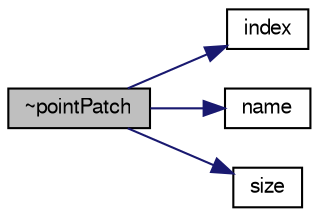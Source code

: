 digraph "~pointPatch"
{
  bgcolor="transparent";
  edge [fontname="FreeSans",fontsize="10",labelfontname="FreeSans",labelfontsize="10"];
  node [fontname="FreeSans",fontsize="10",shape=record];
  rankdir="LR";
  Node2 [label="~pointPatch",height=0.2,width=0.4,color="black", fillcolor="grey75", style="filled", fontcolor="black"];
  Node2 -> Node3 [color="midnightblue",fontsize="10",style="solid",fontname="FreeSans"];
  Node3 [label="index",height=0.2,width=0.4,color="black",URL="$a27326.html#a6750f63c315bcf998b6dcb97095dbe1a",tooltip="Return the index of this patch in the pointBoundaryMesh. "];
  Node2 -> Node4 [color="midnightblue",fontsize="10",style="solid",fontname="FreeSans"];
  Node4 [label="name",height=0.2,width=0.4,color="black",URL="$a27326.html#a0df0bf757b1b314a4f7ce23f2167accc",tooltip="Return name. "];
  Node2 -> Node5 [color="midnightblue",fontsize="10",style="solid",fontname="FreeSans"];
  Node5 [label="size",height=0.2,width=0.4,color="black",URL="$a27326.html#ab50b1cdd1f8dfe0339e7a91f64934c7a",tooltip="Return size. "];
}
